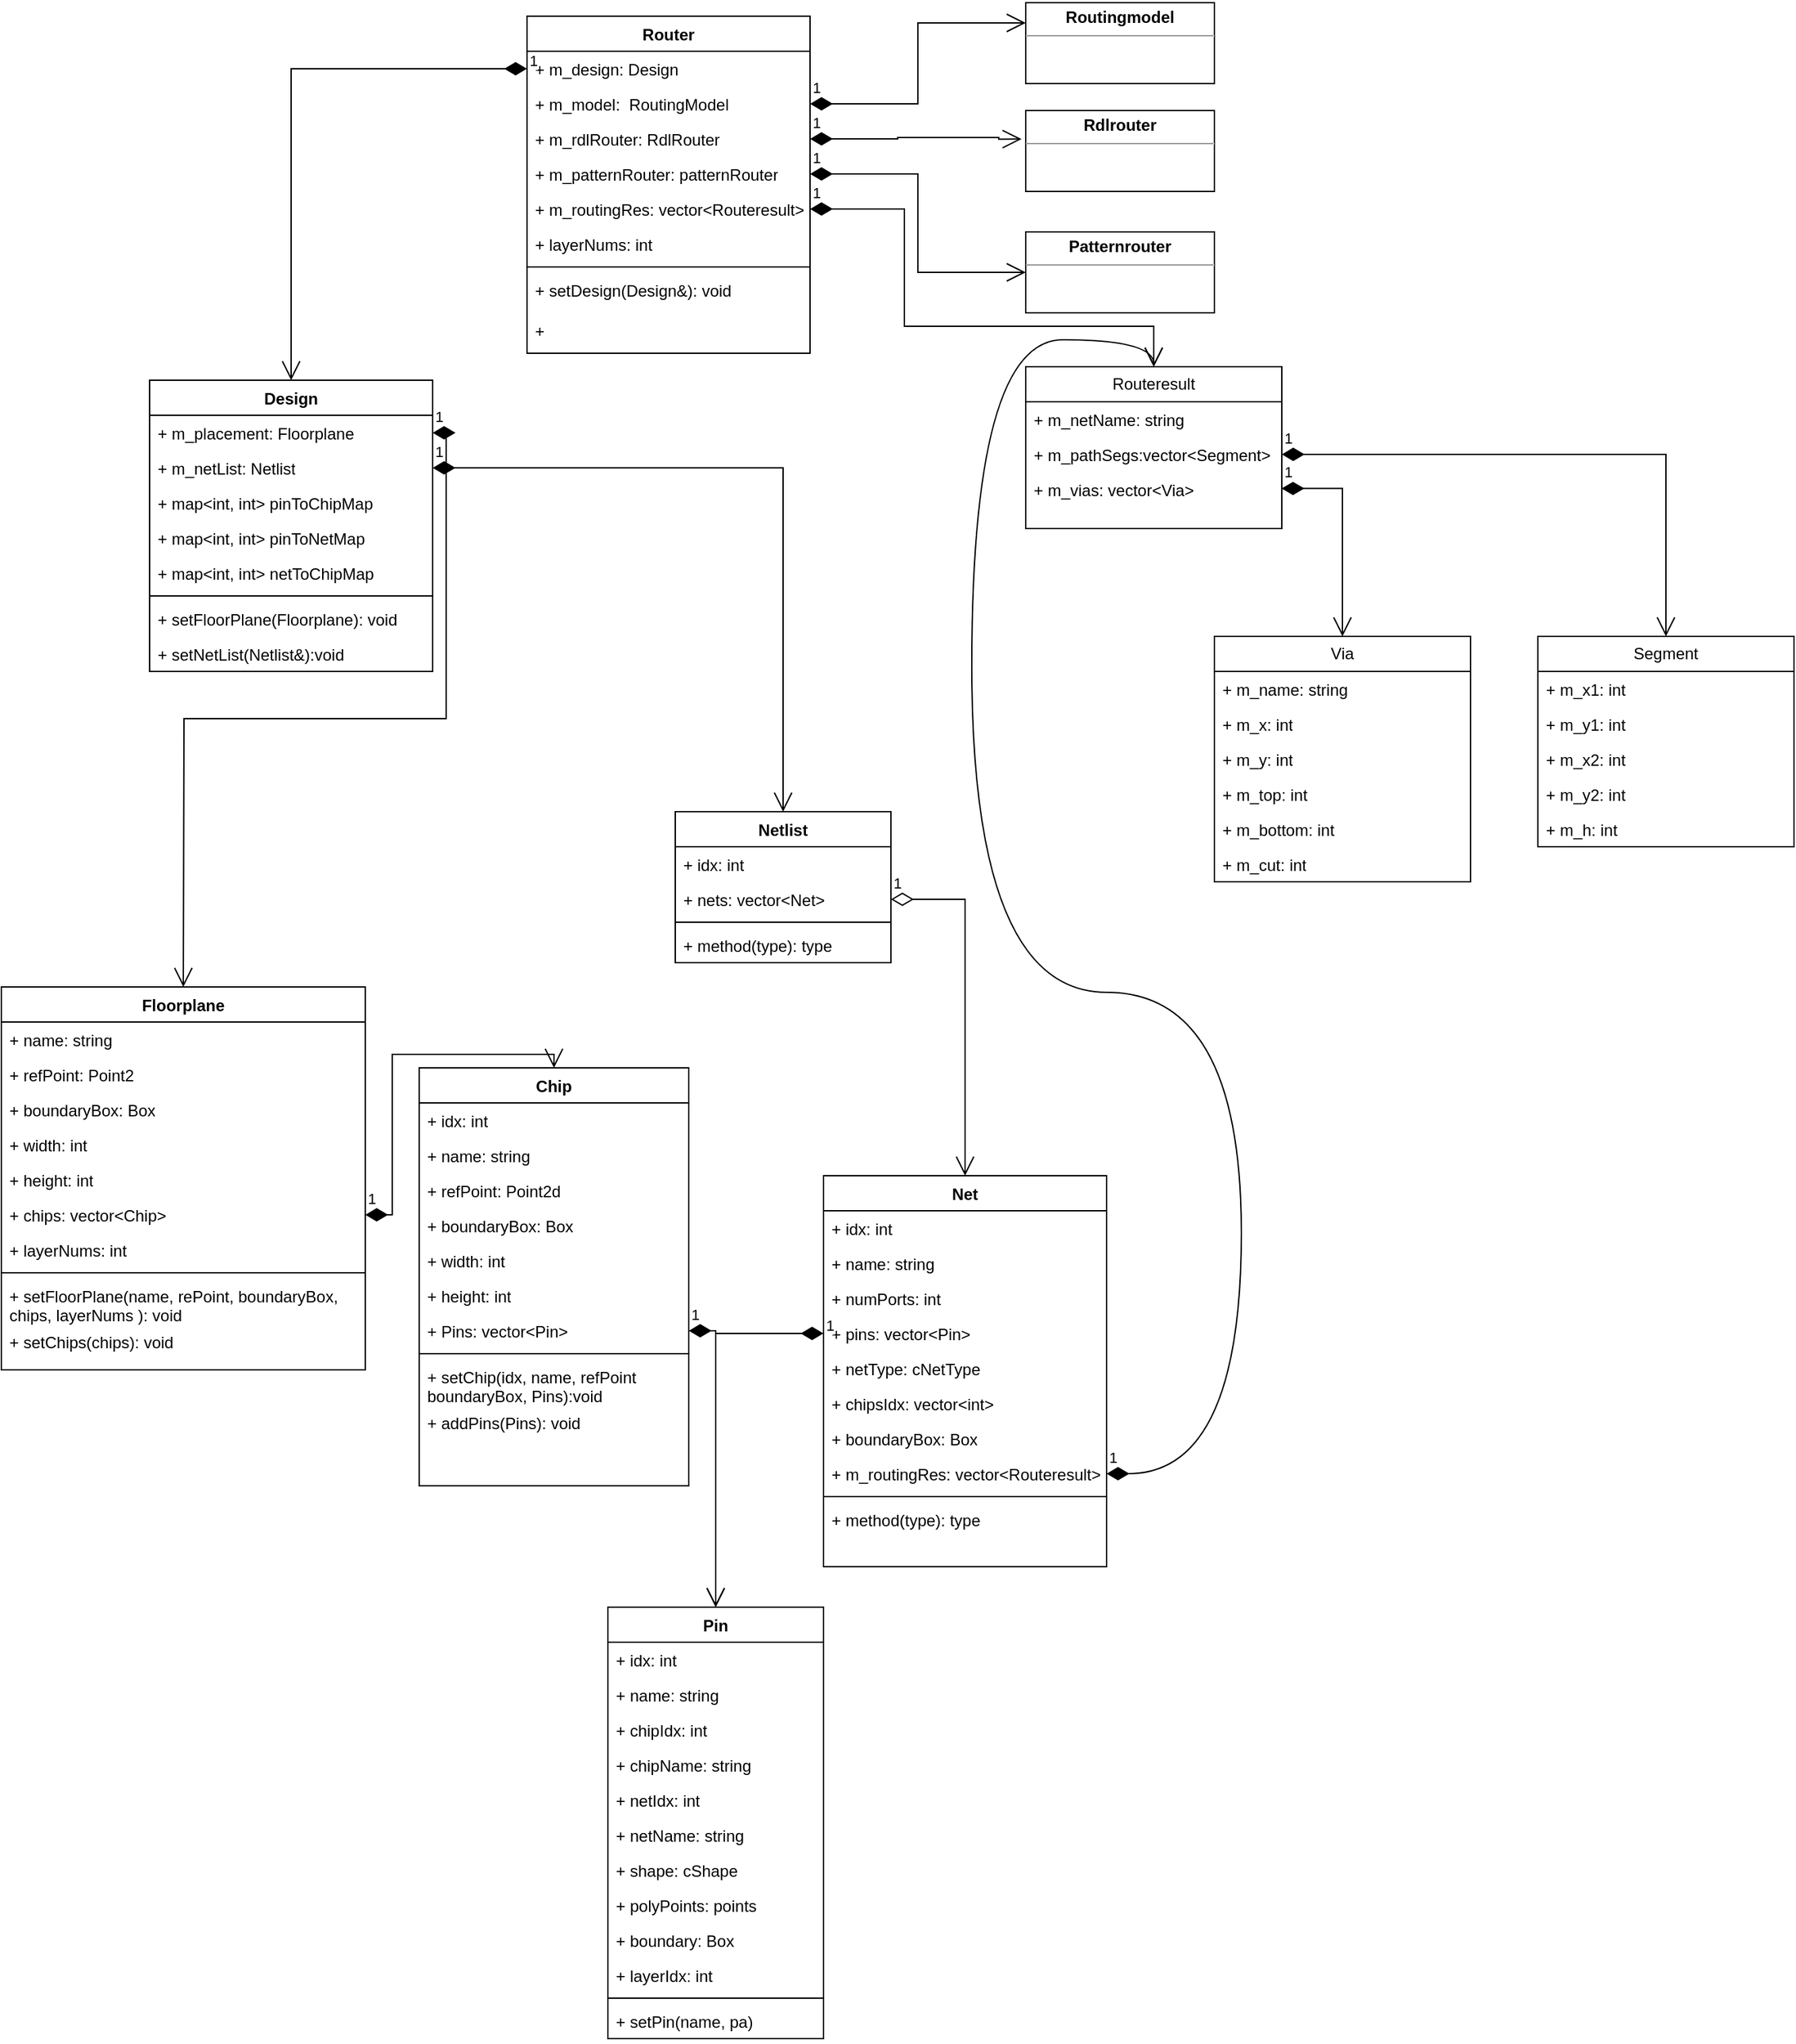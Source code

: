 <mxfile version="21.5.0" type="github">
  <diagram id="C5RBs43oDa-KdzZeNtuy" name="Page-1">
    <mxGraphModel dx="2777" dy="915" grid="1" gridSize="10" guides="1" tooltips="1" connect="1" arrows="1" fold="1" page="1" pageScale="1" pageWidth="2339" pageHeight="3300" background="#ffffff" math="0" shadow="0">
      <root>
        <mxCell id="WIyWlLk6GJQsqaUBKTNV-0" />
        <mxCell id="WIyWlLk6GJQsqaUBKTNV-1" parent="WIyWlLk6GJQsqaUBKTNV-0" />
        <mxCell id="w3o3qQ4vS6Sx3vVcuLPD-4" value="Floorplane" style="swimlane;fontStyle=1;align=center;verticalAlign=top;childLayout=stackLayout;horizontal=1;startSize=26;horizontalStack=0;resizeParent=1;resizeParentMax=0;resizeLast=0;collapsible=1;marginBottom=0;whiteSpace=wrap;html=1;" vertex="1" parent="WIyWlLk6GJQsqaUBKTNV-1">
          <mxGeometry x="160" y="750" width="270" height="284" as="geometry">
            <mxRectangle x="290" y="620" width="100" height="30" as="alternateBounds" />
          </mxGeometry>
        </mxCell>
        <mxCell id="w3o3qQ4vS6Sx3vVcuLPD-5" value="+ name: string" style="text;strokeColor=none;fillColor=none;align=left;verticalAlign=top;spacingLeft=4;spacingRight=4;overflow=hidden;rotatable=0;points=[[0,0.5],[1,0.5]];portConstraint=eastwest;whiteSpace=wrap;html=1;" vertex="1" parent="w3o3qQ4vS6Sx3vVcuLPD-4">
          <mxGeometry y="26" width="270" height="26" as="geometry" />
        </mxCell>
        <mxCell id="w3o3qQ4vS6Sx3vVcuLPD-9" value="+ refPoint: Point2" style="text;strokeColor=none;fillColor=none;align=left;verticalAlign=top;spacingLeft=4;spacingRight=4;overflow=hidden;rotatable=0;points=[[0,0.5],[1,0.5]];portConstraint=eastwest;whiteSpace=wrap;html=1;" vertex="1" parent="w3o3qQ4vS6Sx3vVcuLPD-4">
          <mxGeometry y="52" width="270" height="26" as="geometry" />
        </mxCell>
        <mxCell id="w3o3qQ4vS6Sx3vVcuLPD-10" value="+ boundaryBox: Box" style="text;strokeColor=none;fillColor=none;align=left;verticalAlign=top;spacingLeft=4;spacingRight=4;overflow=hidden;rotatable=0;points=[[0,0.5],[1,0.5]];portConstraint=eastwest;whiteSpace=wrap;html=1;" vertex="1" parent="w3o3qQ4vS6Sx3vVcuLPD-4">
          <mxGeometry y="78" width="270" height="26" as="geometry" />
        </mxCell>
        <mxCell id="w3o3qQ4vS6Sx3vVcuLPD-11" value="+ width: int" style="text;strokeColor=none;fillColor=none;align=left;verticalAlign=top;spacingLeft=4;spacingRight=4;overflow=hidden;rotatable=0;points=[[0,0.5],[1,0.5]];portConstraint=eastwest;whiteSpace=wrap;html=1;" vertex="1" parent="w3o3qQ4vS6Sx3vVcuLPD-4">
          <mxGeometry y="104" width="270" height="26" as="geometry" />
        </mxCell>
        <mxCell id="w3o3qQ4vS6Sx3vVcuLPD-8" value="+ height: int" style="text;strokeColor=none;fillColor=none;align=left;verticalAlign=top;spacingLeft=4;spacingRight=4;overflow=hidden;rotatable=0;points=[[0,0.5],[1,0.5]];portConstraint=eastwest;whiteSpace=wrap;html=1;" vertex="1" parent="w3o3qQ4vS6Sx3vVcuLPD-4">
          <mxGeometry y="130" width="270" height="26" as="geometry" />
        </mxCell>
        <mxCell id="w3o3qQ4vS6Sx3vVcuLPD-12" value="+ chips: vector&amp;lt;Chip&amp;gt;" style="text;strokeColor=none;fillColor=none;align=left;verticalAlign=top;spacingLeft=4;spacingRight=4;overflow=hidden;rotatable=0;points=[[0,0.5],[1,0.5]];portConstraint=eastwest;whiteSpace=wrap;html=1;" vertex="1" parent="w3o3qQ4vS6Sx3vVcuLPD-4">
          <mxGeometry y="156" width="270" height="26" as="geometry" />
        </mxCell>
        <mxCell id="w3o3qQ4vS6Sx3vVcuLPD-13" value="+ layerNums: int" style="text;strokeColor=none;fillColor=none;align=left;verticalAlign=top;spacingLeft=4;spacingRight=4;overflow=hidden;rotatable=0;points=[[0,0.5],[1,0.5]];portConstraint=eastwest;whiteSpace=wrap;html=1;" vertex="1" parent="w3o3qQ4vS6Sx3vVcuLPD-4">
          <mxGeometry y="182" width="270" height="26" as="geometry" />
        </mxCell>
        <mxCell id="w3o3qQ4vS6Sx3vVcuLPD-6" value="" style="line;strokeWidth=1;fillColor=none;align=left;verticalAlign=middle;spacingTop=-1;spacingLeft=3;spacingRight=3;rotatable=0;labelPosition=right;points=[];portConstraint=eastwest;strokeColor=inherit;" vertex="1" parent="w3o3qQ4vS6Sx3vVcuLPD-4">
          <mxGeometry y="208" width="270" height="8" as="geometry" />
        </mxCell>
        <mxCell id="w3o3qQ4vS6Sx3vVcuLPD-160" value="+ setFloorPlane(name, rePoint, boundaryBox, chips, layerNums ): void" style="text;strokeColor=none;fillColor=none;align=left;verticalAlign=top;spacingLeft=4;spacingRight=4;overflow=hidden;rotatable=0;points=[[0,0.5],[1,0.5]];portConstraint=eastwest;whiteSpace=wrap;html=1;" vertex="1" parent="w3o3qQ4vS6Sx3vVcuLPD-4">
          <mxGeometry y="216" width="270" height="34" as="geometry" />
        </mxCell>
        <mxCell id="w3o3qQ4vS6Sx3vVcuLPD-7" value="+ setChips(chips): void" style="text;strokeColor=none;fillColor=none;align=left;verticalAlign=top;spacingLeft=4;spacingRight=4;overflow=hidden;rotatable=0;points=[[0,0.5],[1,0.5]];portConstraint=eastwest;whiteSpace=wrap;html=1;" vertex="1" parent="w3o3qQ4vS6Sx3vVcuLPD-4">
          <mxGeometry y="250" width="270" height="34" as="geometry" />
        </mxCell>
        <mxCell id="w3o3qQ4vS6Sx3vVcuLPD-14" value="Chip" style="swimlane;fontStyle=1;align=center;verticalAlign=top;childLayout=stackLayout;horizontal=1;startSize=26;horizontalStack=0;resizeParent=1;resizeParentMax=0;resizeLast=0;collapsible=1;marginBottom=0;whiteSpace=wrap;html=1;" vertex="1" parent="WIyWlLk6GJQsqaUBKTNV-1">
          <mxGeometry x="470" y="810" width="200" height="310" as="geometry">
            <mxRectangle x="460" y="810" width="70" height="30" as="alternateBounds" />
          </mxGeometry>
        </mxCell>
        <mxCell id="w3o3qQ4vS6Sx3vVcuLPD-15" value="+ idx: int" style="text;strokeColor=none;fillColor=none;align=left;verticalAlign=top;spacingLeft=4;spacingRight=4;overflow=hidden;rotatable=0;points=[[0,0.5],[1,0.5]];portConstraint=eastwest;whiteSpace=wrap;html=1;" vertex="1" parent="w3o3qQ4vS6Sx3vVcuLPD-14">
          <mxGeometry y="26" width="200" height="26" as="geometry" />
        </mxCell>
        <mxCell id="w3o3qQ4vS6Sx3vVcuLPD-41" value="+ name: string" style="text;strokeColor=none;fillColor=none;align=left;verticalAlign=top;spacingLeft=4;spacingRight=4;overflow=hidden;rotatable=0;points=[[0,0.5],[1,0.5]];portConstraint=eastwest;whiteSpace=wrap;html=1;" vertex="1" parent="w3o3qQ4vS6Sx3vVcuLPD-14">
          <mxGeometry y="52" width="200" height="26" as="geometry" />
        </mxCell>
        <mxCell id="w3o3qQ4vS6Sx3vVcuLPD-43" value="+ refPoint: Point2d" style="text;strokeColor=none;fillColor=none;align=left;verticalAlign=top;spacingLeft=4;spacingRight=4;overflow=hidden;rotatable=0;points=[[0,0.5],[1,0.5]];portConstraint=eastwest;whiteSpace=wrap;html=1;" vertex="1" parent="w3o3qQ4vS6Sx3vVcuLPD-14">
          <mxGeometry y="78" width="200" height="26" as="geometry" />
        </mxCell>
        <mxCell id="w3o3qQ4vS6Sx3vVcuLPD-44" value="+ boundaryBox: Box" style="text;strokeColor=none;fillColor=none;align=left;verticalAlign=top;spacingLeft=4;spacingRight=4;overflow=hidden;rotatable=0;points=[[0,0.5],[1,0.5]];portConstraint=eastwest;whiteSpace=wrap;html=1;" vertex="1" parent="w3o3qQ4vS6Sx3vVcuLPD-14">
          <mxGeometry y="104" width="200" height="26" as="geometry" />
        </mxCell>
        <mxCell id="w3o3qQ4vS6Sx3vVcuLPD-45" value="+ width: int" style="text;strokeColor=none;fillColor=none;align=left;verticalAlign=top;spacingLeft=4;spacingRight=4;overflow=hidden;rotatable=0;points=[[0,0.5],[1,0.5]];portConstraint=eastwest;whiteSpace=wrap;html=1;" vertex="1" parent="w3o3qQ4vS6Sx3vVcuLPD-14">
          <mxGeometry y="130" width="200" height="26" as="geometry" />
        </mxCell>
        <mxCell id="w3o3qQ4vS6Sx3vVcuLPD-46" value="+ height: int" style="text;strokeColor=none;fillColor=none;align=left;verticalAlign=top;spacingLeft=4;spacingRight=4;overflow=hidden;rotatable=0;points=[[0,0.5],[1,0.5]];portConstraint=eastwest;whiteSpace=wrap;html=1;" vertex="1" parent="w3o3qQ4vS6Sx3vVcuLPD-14">
          <mxGeometry y="156" width="200" height="26" as="geometry" />
        </mxCell>
        <mxCell id="w3o3qQ4vS6Sx3vVcuLPD-42" value="+ Pins: vector&amp;lt;Pin&amp;gt;" style="text;strokeColor=none;fillColor=none;align=left;verticalAlign=top;spacingLeft=4;spacingRight=4;overflow=hidden;rotatable=0;points=[[0,0.5],[1,0.5]];portConstraint=eastwest;whiteSpace=wrap;html=1;" vertex="1" parent="w3o3qQ4vS6Sx3vVcuLPD-14">
          <mxGeometry y="182" width="200" height="26" as="geometry" />
        </mxCell>
        <mxCell id="w3o3qQ4vS6Sx3vVcuLPD-16" value="" style="line;strokeWidth=1;fillColor=none;align=left;verticalAlign=middle;spacingTop=-1;spacingLeft=3;spacingRight=3;rotatable=0;labelPosition=right;points=[];portConstraint=eastwest;strokeColor=inherit;" vertex="1" parent="w3o3qQ4vS6Sx3vVcuLPD-14">
          <mxGeometry y="208" width="200" height="8" as="geometry" />
        </mxCell>
        <mxCell id="w3o3qQ4vS6Sx3vVcuLPD-17" value="+ setChip(idx, name, refPoint boundaryBox, Pins):void" style="text;strokeColor=none;fillColor=none;align=left;verticalAlign=top;spacingLeft=4;spacingRight=4;overflow=hidden;rotatable=0;points=[[0,0.5],[1,0.5]];portConstraint=eastwest;whiteSpace=wrap;html=1;" vertex="1" parent="w3o3qQ4vS6Sx3vVcuLPD-14">
          <mxGeometry y="216" width="200" height="34" as="geometry" />
        </mxCell>
        <mxCell id="w3o3qQ4vS6Sx3vVcuLPD-163" value="+ addPins(Pins): void" style="text;strokeColor=none;fillColor=none;align=left;verticalAlign=top;spacingLeft=4;spacingRight=4;overflow=hidden;rotatable=0;points=[[0,0.5],[1,0.5]];portConstraint=eastwest;whiteSpace=wrap;html=1;" vertex="1" parent="w3o3qQ4vS6Sx3vVcuLPD-14">
          <mxGeometry y="250" width="200" height="30" as="geometry" />
        </mxCell>
        <mxCell id="w3o3qQ4vS6Sx3vVcuLPD-165" style="text;strokeColor=none;fillColor=none;align=left;verticalAlign=top;spacingLeft=4;spacingRight=4;overflow=hidden;rotatable=0;points=[[0,0.5],[1,0.5]];portConstraint=eastwest;whiteSpace=wrap;html=1;" vertex="1" parent="w3o3qQ4vS6Sx3vVcuLPD-14">
          <mxGeometry y="280" width="200" height="30" as="geometry" />
        </mxCell>
        <mxCell id="w3o3qQ4vS6Sx3vVcuLPD-18" value="Pin" style="swimlane;fontStyle=1;align=center;verticalAlign=top;childLayout=stackLayout;horizontal=1;startSize=26;horizontalStack=0;resizeParent=1;resizeParentMax=0;resizeLast=0;collapsible=1;marginBottom=0;whiteSpace=wrap;html=1;" vertex="1" parent="WIyWlLk6GJQsqaUBKTNV-1">
          <mxGeometry x="610" y="1210" width="160" height="320" as="geometry">
            <mxRectangle x="610" y="1210" width="60" height="30" as="alternateBounds" />
          </mxGeometry>
        </mxCell>
        <mxCell id="w3o3qQ4vS6Sx3vVcuLPD-19" value="+ idx: int" style="text;strokeColor=none;fillColor=none;align=left;verticalAlign=top;spacingLeft=4;spacingRight=4;overflow=hidden;rotatable=0;points=[[0,0.5],[1,0.5]];portConstraint=eastwest;whiteSpace=wrap;html=1;" vertex="1" parent="w3o3qQ4vS6Sx3vVcuLPD-18">
          <mxGeometry y="26" width="160" height="26" as="geometry" />
        </mxCell>
        <mxCell id="w3o3qQ4vS6Sx3vVcuLPD-32" value="+ name: string" style="text;strokeColor=none;fillColor=none;align=left;verticalAlign=top;spacingLeft=4;spacingRight=4;overflow=hidden;rotatable=0;points=[[0,0.5],[1,0.5]];portConstraint=eastwest;whiteSpace=wrap;html=1;" vertex="1" parent="w3o3qQ4vS6Sx3vVcuLPD-18">
          <mxGeometry y="52" width="160" height="26" as="geometry" />
        </mxCell>
        <mxCell id="w3o3qQ4vS6Sx3vVcuLPD-33" value="+ chipIdx: int" style="text;strokeColor=none;fillColor=none;align=left;verticalAlign=top;spacingLeft=4;spacingRight=4;overflow=hidden;rotatable=0;points=[[0,0.5],[1,0.5]];portConstraint=eastwest;whiteSpace=wrap;html=1;" vertex="1" parent="w3o3qQ4vS6Sx3vVcuLPD-18">
          <mxGeometry y="78" width="160" height="26" as="geometry" />
        </mxCell>
        <mxCell id="w3o3qQ4vS6Sx3vVcuLPD-34" value="+ chipName: string" style="text;strokeColor=none;fillColor=none;align=left;verticalAlign=top;spacingLeft=4;spacingRight=4;overflow=hidden;rotatable=0;points=[[0,0.5],[1,0.5]];portConstraint=eastwest;whiteSpace=wrap;html=1;" vertex="1" parent="w3o3qQ4vS6Sx3vVcuLPD-18">
          <mxGeometry y="104" width="160" height="26" as="geometry" />
        </mxCell>
        <mxCell id="w3o3qQ4vS6Sx3vVcuLPD-35" value="+ netIdx: int" style="text;strokeColor=none;fillColor=none;align=left;verticalAlign=top;spacingLeft=4;spacingRight=4;overflow=hidden;rotatable=0;points=[[0,0.5],[1,0.5]];portConstraint=eastwest;whiteSpace=wrap;html=1;" vertex="1" parent="w3o3qQ4vS6Sx3vVcuLPD-18">
          <mxGeometry y="130" width="160" height="26" as="geometry" />
        </mxCell>
        <mxCell id="w3o3qQ4vS6Sx3vVcuLPD-36" value="+ netName: string" style="text;strokeColor=none;fillColor=none;align=left;verticalAlign=top;spacingLeft=4;spacingRight=4;overflow=hidden;rotatable=0;points=[[0,0.5],[1,0.5]];portConstraint=eastwest;whiteSpace=wrap;html=1;" vertex="1" parent="w3o3qQ4vS6Sx3vVcuLPD-18">
          <mxGeometry y="156" width="160" height="26" as="geometry" />
        </mxCell>
        <mxCell id="w3o3qQ4vS6Sx3vVcuLPD-37" value="+ shape: cShape" style="text;strokeColor=none;fillColor=none;align=left;verticalAlign=top;spacingLeft=4;spacingRight=4;overflow=hidden;rotatable=0;points=[[0,0.5],[1,0.5]];portConstraint=eastwest;whiteSpace=wrap;html=1;" vertex="1" parent="w3o3qQ4vS6Sx3vVcuLPD-18">
          <mxGeometry y="182" width="160" height="26" as="geometry" />
        </mxCell>
        <mxCell id="w3o3qQ4vS6Sx3vVcuLPD-38" value="+ polyPoints: points" style="text;strokeColor=none;fillColor=none;align=left;verticalAlign=top;spacingLeft=4;spacingRight=4;overflow=hidden;rotatable=0;points=[[0,0.5],[1,0.5]];portConstraint=eastwest;whiteSpace=wrap;html=1;" vertex="1" parent="w3o3qQ4vS6Sx3vVcuLPD-18">
          <mxGeometry y="208" width="160" height="26" as="geometry" />
        </mxCell>
        <mxCell id="w3o3qQ4vS6Sx3vVcuLPD-39" value="+ boundary: Box" style="text;strokeColor=none;fillColor=none;align=left;verticalAlign=top;spacingLeft=4;spacingRight=4;overflow=hidden;rotatable=0;points=[[0,0.5],[1,0.5]];portConstraint=eastwest;whiteSpace=wrap;html=1;" vertex="1" parent="w3o3qQ4vS6Sx3vVcuLPD-18">
          <mxGeometry y="234" width="160" height="26" as="geometry" />
        </mxCell>
        <mxCell id="w3o3qQ4vS6Sx3vVcuLPD-40" value="+ layerIdx: int" style="text;strokeColor=none;fillColor=none;align=left;verticalAlign=top;spacingLeft=4;spacingRight=4;overflow=hidden;rotatable=0;points=[[0,0.5],[1,0.5]];portConstraint=eastwest;whiteSpace=wrap;html=1;" vertex="1" parent="w3o3qQ4vS6Sx3vVcuLPD-18">
          <mxGeometry y="260" width="160" height="26" as="geometry" />
        </mxCell>
        <mxCell id="w3o3qQ4vS6Sx3vVcuLPD-20" value="" style="line;strokeWidth=1;fillColor=none;align=left;verticalAlign=middle;spacingTop=-1;spacingLeft=3;spacingRight=3;rotatable=0;labelPosition=right;points=[];portConstraint=eastwest;strokeColor=inherit;" vertex="1" parent="w3o3qQ4vS6Sx3vVcuLPD-18">
          <mxGeometry y="286" width="160" height="8" as="geometry" />
        </mxCell>
        <mxCell id="w3o3qQ4vS6Sx3vVcuLPD-21" value="+ setPin(name, pa)" style="text;strokeColor=none;fillColor=none;align=left;verticalAlign=top;spacingLeft=4;spacingRight=4;overflow=hidden;rotatable=0;points=[[0,0.5],[1,0.5]];portConstraint=eastwest;whiteSpace=wrap;html=1;" vertex="1" parent="w3o3qQ4vS6Sx3vVcuLPD-18">
          <mxGeometry y="294" width="160" height="26" as="geometry" />
        </mxCell>
        <mxCell id="w3o3qQ4vS6Sx3vVcuLPD-22" value="Net" style="swimlane;fontStyle=1;align=center;verticalAlign=top;childLayout=stackLayout;horizontal=1;startSize=26;horizontalStack=0;resizeParent=1;resizeParentMax=0;resizeLast=0;collapsible=1;marginBottom=0;whiteSpace=wrap;html=1;" vertex="1" parent="WIyWlLk6GJQsqaUBKTNV-1">
          <mxGeometry x="770" y="890" width="210" height="290" as="geometry">
            <mxRectangle x="770" y="890" width="70" height="50" as="alternateBounds" />
          </mxGeometry>
        </mxCell>
        <mxCell id="w3o3qQ4vS6Sx3vVcuLPD-54" value="+ idx: int" style="text;strokeColor=none;fillColor=none;align=left;verticalAlign=top;spacingLeft=4;spacingRight=4;overflow=hidden;rotatable=0;points=[[0,0.5],[1,0.5]];portConstraint=eastwest;whiteSpace=wrap;html=1;" vertex="1" parent="w3o3qQ4vS6Sx3vVcuLPD-22">
          <mxGeometry y="26" width="210" height="26" as="geometry" />
        </mxCell>
        <mxCell id="w3o3qQ4vS6Sx3vVcuLPD-56" value="+ name: string" style="text;strokeColor=none;fillColor=none;align=left;verticalAlign=top;spacingLeft=4;spacingRight=4;overflow=hidden;rotatable=0;points=[[0,0.5],[1,0.5]];portConstraint=eastwest;whiteSpace=wrap;html=1;" vertex="1" parent="w3o3qQ4vS6Sx3vVcuLPD-22">
          <mxGeometry y="52" width="210" height="26" as="geometry" />
        </mxCell>
        <mxCell id="w3o3qQ4vS6Sx3vVcuLPD-57" value="+ numPorts: int" style="text;strokeColor=none;fillColor=none;align=left;verticalAlign=top;spacingLeft=4;spacingRight=4;overflow=hidden;rotatable=0;points=[[0,0.5],[1,0.5]];portConstraint=eastwest;whiteSpace=wrap;html=1;" vertex="1" parent="w3o3qQ4vS6Sx3vVcuLPD-22">
          <mxGeometry y="78" width="210" height="26" as="geometry" />
        </mxCell>
        <mxCell id="w3o3qQ4vS6Sx3vVcuLPD-23" value="+ pins: vector&amp;lt;Pin&amp;gt;" style="text;strokeColor=none;fillColor=none;align=left;verticalAlign=top;spacingLeft=4;spacingRight=4;overflow=hidden;rotatable=0;points=[[0,0.5],[1,0.5]];portConstraint=eastwest;whiteSpace=wrap;html=1;" vertex="1" parent="w3o3qQ4vS6Sx3vVcuLPD-22">
          <mxGeometry y="104" width="210" height="26" as="geometry" />
        </mxCell>
        <mxCell id="w3o3qQ4vS6Sx3vVcuLPD-58" value="+ netType: cNetType" style="text;strokeColor=none;fillColor=none;align=left;verticalAlign=top;spacingLeft=4;spacingRight=4;overflow=hidden;rotatable=0;points=[[0,0.5],[1,0.5]];portConstraint=eastwest;whiteSpace=wrap;html=1;" vertex="1" parent="w3o3qQ4vS6Sx3vVcuLPD-22">
          <mxGeometry y="130" width="210" height="26" as="geometry" />
        </mxCell>
        <mxCell id="w3o3qQ4vS6Sx3vVcuLPD-62" value="+ chipsIdx: vector&amp;lt;int&amp;gt;" style="text;strokeColor=none;fillColor=none;align=left;verticalAlign=top;spacingLeft=4;spacingRight=4;overflow=hidden;rotatable=0;points=[[0,0.5],[1,0.5]];portConstraint=eastwest;whiteSpace=wrap;html=1;" vertex="1" parent="w3o3qQ4vS6Sx3vVcuLPD-22">
          <mxGeometry y="156" width="210" height="26" as="geometry" />
        </mxCell>
        <mxCell id="w3o3qQ4vS6Sx3vVcuLPD-63" value="+ boundaryBox: Box" style="text;strokeColor=none;fillColor=none;align=left;verticalAlign=top;spacingLeft=4;spacingRight=4;overflow=hidden;rotatable=0;points=[[0,0.5],[1,0.5]];portConstraint=eastwest;whiteSpace=wrap;html=1;" vertex="1" parent="w3o3qQ4vS6Sx3vVcuLPD-22">
          <mxGeometry y="182" width="210" height="26" as="geometry" />
        </mxCell>
        <mxCell id="w3o3qQ4vS6Sx3vVcuLPD-121" value="+ m_routingRes: vector&amp;lt;Routeresult&amp;gt;" style="text;strokeColor=none;fillColor=none;align=left;verticalAlign=top;spacingLeft=4;spacingRight=4;overflow=hidden;rotatable=0;points=[[0,0.5],[1,0.5]];portConstraint=eastwest;whiteSpace=wrap;html=1;" vertex="1" parent="w3o3qQ4vS6Sx3vVcuLPD-22">
          <mxGeometry y="208" width="210" height="26" as="geometry" />
        </mxCell>
        <mxCell id="w3o3qQ4vS6Sx3vVcuLPD-24" value="" style="line;strokeWidth=1;fillColor=none;align=left;verticalAlign=middle;spacingTop=-1;spacingLeft=3;spacingRight=3;rotatable=0;labelPosition=right;points=[];portConstraint=eastwest;strokeColor=inherit;" vertex="1" parent="w3o3qQ4vS6Sx3vVcuLPD-22">
          <mxGeometry y="234" width="210" height="8" as="geometry" />
        </mxCell>
        <mxCell id="w3o3qQ4vS6Sx3vVcuLPD-25" value="+ method(type): type" style="text;strokeColor=none;fillColor=none;align=left;verticalAlign=top;spacingLeft=4;spacingRight=4;overflow=hidden;rotatable=0;points=[[0,0.5],[1,0.5]];portConstraint=eastwest;whiteSpace=wrap;html=1;" vertex="1" parent="w3o3qQ4vS6Sx3vVcuLPD-22">
          <mxGeometry y="242" width="210" height="48" as="geometry" />
        </mxCell>
        <mxCell id="w3o3qQ4vS6Sx3vVcuLPD-26" value="Netlist" style="swimlane;fontStyle=1;align=center;verticalAlign=top;childLayout=stackLayout;horizontal=1;startSize=26;horizontalStack=0;resizeParent=1;resizeParentMax=0;resizeLast=0;collapsible=1;marginBottom=0;whiteSpace=wrap;html=1;" vertex="1" parent="WIyWlLk6GJQsqaUBKTNV-1">
          <mxGeometry x="660" y="620" width="160" height="112" as="geometry">
            <mxRectangle x="660" y="620" width="80" height="30" as="alternateBounds" />
          </mxGeometry>
        </mxCell>
        <mxCell id="w3o3qQ4vS6Sx3vVcuLPD-27" value="+ idx: int" style="text;strokeColor=none;fillColor=none;align=left;verticalAlign=top;spacingLeft=4;spacingRight=4;overflow=hidden;rotatable=0;points=[[0,0.5],[1,0.5]];portConstraint=eastwest;whiteSpace=wrap;html=1;" vertex="1" parent="w3o3qQ4vS6Sx3vVcuLPD-26">
          <mxGeometry y="26" width="160" height="26" as="geometry" />
        </mxCell>
        <mxCell id="w3o3qQ4vS6Sx3vVcuLPD-31" value="+ nets: vector&amp;lt;Net&amp;gt;" style="text;strokeColor=none;fillColor=none;align=left;verticalAlign=top;spacingLeft=4;spacingRight=4;overflow=hidden;rotatable=0;points=[[0,0.5],[1,0.5]];portConstraint=eastwest;whiteSpace=wrap;html=1;" vertex="1" parent="w3o3qQ4vS6Sx3vVcuLPD-26">
          <mxGeometry y="52" width="160" height="26" as="geometry" />
        </mxCell>
        <mxCell id="w3o3qQ4vS6Sx3vVcuLPD-28" value="" style="line;strokeWidth=1;fillColor=none;align=left;verticalAlign=middle;spacingTop=-1;spacingLeft=3;spacingRight=3;rotatable=0;labelPosition=right;points=[];portConstraint=eastwest;strokeColor=inherit;" vertex="1" parent="w3o3qQ4vS6Sx3vVcuLPD-26">
          <mxGeometry y="78" width="160" height="8" as="geometry" />
        </mxCell>
        <mxCell id="w3o3qQ4vS6Sx3vVcuLPD-29" value="+ method(type): type" style="text;strokeColor=none;fillColor=none;align=left;verticalAlign=top;spacingLeft=4;spacingRight=4;overflow=hidden;rotatable=0;points=[[0,0.5],[1,0.5]];portConstraint=eastwest;whiteSpace=wrap;html=1;" vertex="1" parent="w3o3qQ4vS6Sx3vVcuLPD-26">
          <mxGeometry y="86" width="160" height="26" as="geometry" />
        </mxCell>
        <mxCell id="w3o3qQ4vS6Sx3vVcuLPD-48" value="1" style="endArrow=open;html=1;endSize=12;startArrow=diamondThin;startSize=14;startFill=1;edgeStyle=orthogonalEdgeStyle;align=left;verticalAlign=bottom;rounded=0;exitX=1;exitY=0.5;exitDx=0;exitDy=0;entryX=0.5;entryY=0;entryDx=0;entryDy=0;" edge="1" parent="WIyWlLk6GJQsqaUBKTNV-1" source="w3o3qQ4vS6Sx3vVcuLPD-12" target="w3o3qQ4vS6Sx3vVcuLPD-14">
          <mxGeometry x="-1" y="3" relative="1" as="geometry">
            <mxPoint x="484" y="710" as="sourcePoint" />
            <mxPoint x="644" y="710" as="targetPoint" />
          </mxGeometry>
        </mxCell>
        <mxCell id="w3o3qQ4vS6Sx3vVcuLPD-52" value="1" style="endArrow=open;html=1;endSize=12;startArrow=diamondThin;startSize=14;startFill=1;edgeStyle=orthogonalEdgeStyle;align=left;verticalAlign=bottom;rounded=0;exitX=1;exitY=0.5;exitDx=0;exitDy=0;entryX=0.5;entryY=0;entryDx=0;entryDy=0;" edge="1" parent="WIyWlLk6GJQsqaUBKTNV-1" source="w3o3qQ4vS6Sx3vVcuLPD-42" target="w3o3qQ4vS6Sx3vVcuLPD-18">
          <mxGeometry x="-1" y="3" relative="1" as="geometry">
            <mxPoint x="460" y="1070" as="sourcePoint" />
            <mxPoint x="620" y="1070" as="targetPoint" />
            <Array as="points">
              <mxPoint x="690" y="1005" />
            </Array>
          </mxGeometry>
        </mxCell>
        <mxCell id="w3o3qQ4vS6Sx3vVcuLPD-53" value="1" style="endArrow=open;html=1;endSize=12;startArrow=diamondThin;startSize=14;startFill=1;align=left;verticalAlign=bottom;rounded=0;exitX=0;exitY=0.5;exitDx=0;exitDy=0;entryX=0.5;entryY=0;entryDx=0;entryDy=0;edgeStyle=orthogonalEdgeStyle;" edge="1" parent="WIyWlLk6GJQsqaUBKTNV-1" source="w3o3qQ4vS6Sx3vVcuLPD-23" target="w3o3qQ4vS6Sx3vVcuLPD-18">
          <mxGeometry x="-1" y="3" relative="1" as="geometry">
            <mxPoint x="630" y="1015" as="sourcePoint" />
            <mxPoint x="650" y="1190" as="targetPoint" />
          </mxGeometry>
        </mxCell>
        <mxCell id="w3o3qQ4vS6Sx3vVcuLPD-61" value="1" style="endArrow=open;html=1;endSize=12;startArrow=diamondThin;startSize=14;startFill=0;edgeStyle=orthogonalEdgeStyle;align=left;verticalAlign=bottom;rounded=0;entryX=0.5;entryY=0;entryDx=0;entryDy=0;" edge="1" parent="WIyWlLk6GJQsqaUBKTNV-1" source="w3o3qQ4vS6Sx3vVcuLPD-31" target="w3o3qQ4vS6Sx3vVcuLPD-22">
          <mxGeometry x="-1" y="3" relative="1" as="geometry">
            <mxPoint x="817" y="840" as="sourcePoint" />
            <mxPoint x="977" y="840" as="targetPoint" />
          </mxGeometry>
        </mxCell>
        <mxCell id="w3o3qQ4vS6Sx3vVcuLPD-64" value="Design" style="swimlane;fontStyle=1;align=center;verticalAlign=top;childLayout=stackLayout;horizontal=1;startSize=26;horizontalStack=0;resizeParent=1;resizeParentMax=0;resizeLast=0;collapsible=1;marginBottom=0;whiteSpace=wrap;html=1;" vertex="1" parent="WIyWlLk6GJQsqaUBKTNV-1">
          <mxGeometry x="270" y="300" width="210" height="216" as="geometry" />
        </mxCell>
        <mxCell id="w3o3qQ4vS6Sx3vVcuLPD-65" value="+ m_placement: Floorplane" style="text;strokeColor=none;fillColor=none;align=left;verticalAlign=top;spacingLeft=4;spacingRight=4;overflow=hidden;rotatable=0;points=[[0,0.5],[1,0.5]];portConstraint=eastwest;whiteSpace=wrap;html=1;" vertex="1" parent="w3o3qQ4vS6Sx3vVcuLPD-64">
          <mxGeometry y="26" width="210" height="26" as="geometry" />
        </mxCell>
        <mxCell id="w3o3qQ4vS6Sx3vVcuLPD-68" value="+ m_netList: Netlist" style="text;strokeColor=none;fillColor=none;align=left;verticalAlign=top;spacingLeft=4;spacingRight=4;overflow=hidden;rotatable=0;points=[[0,0.5],[1,0.5]];portConstraint=eastwest;whiteSpace=wrap;html=1;" vertex="1" parent="w3o3qQ4vS6Sx3vVcuLPD-64">
          <mxGeometry y="52" width="210" height="26" as="geometry" />
        </mxCell>
        <mxCell id="w3o3qQ4vS6Sx3vVcuLPD-69" value="+ map&amp;lt;int, int&amp;gt; pinToChipMap" style="text;strokeColor=none;fillColor=none;align=left;verticalAlign=top;spacingLeft=4;spacingRight=4;overflow=hidden;rotatable=0;points=[[0,0.5],[1,0.5]];portConstraint=eastwest;whiteSpace=wrap;html=1;" vertex="1" parent="w3o3qQ4vS6Sx3vVcuLPD-64">
          <mxGeometry y="78" width="210" height="26" as="geometry" />
        </mxCell>
        <mxCell id="w3o3qQ4vS6Sx3vVcuLPD-70" value="+ map&amp;lt;int, int&amp;gt; pinToNetMap" style="text;strokeColor=none;fillColor=none;align=left;verticalAlign=top;spacingLeft=4;spacingRight=4;overflow=hidden;rotatable=0;points=[[0,0.5],[1,0.5]];portConstraint=eastwest;whiteSpace=wrap;html=1;" vertex="1" parent="w3o3qQ4vS6Sx3vVcuLPD-64">
          <mxGeometry y="104" width="210" height="26" as="geometry" />
        </mxCell>
        <mxCell id="w3o3qQ4vS6Sx3vVcuLPD-71" value="+ map&amp;lt;int, int&amp;gt; netToChipMap" style="text;strokeColor=none;fillColor=none;align=left;verticalAlign=top;spacingLeft=4;spacingRight=4;overflow=hidden;rotatable=0;points=[[0,0.5],[1,0.5]];portConstraint=eastwest;whiteSpace=wrap;html=1;" vertex="1" parent="w3o3qQ4vS6Sx3vVcuLPD-64">
          <mxGeometry y="130" width="210" height="26" as="geometry" />
        </mxCell>
        <mxCell id="w3o3qQ4vS6Sx3vVcuLPD-66" value="" style="line;strokeWidth=1;fillColor=none;align=left;verticalAlign=middle;spacingTop=-1;spacingLeft=3;spacingRight=3;rotatable=0;labelPosition=right;points=[];portConstraint=eastwest;strokeColor=inherit;" vertex="1" parent="w3o3qQ4vS6Sx3vVcuLPD-64">
          <mxGeometry y="156" width="210" height="8" as="geometry" />
        </mxCell>
        <mxCell id="w3o3qQ4vS6Sx3vVcuLPD-67" value="+ setFloorPlane(Floorplane): void" style="text;strokeColor=none;fillColor=none;align=left;verticalAlign=top;spacingLeft=4;spacingRight=4;overflow=hidden;rotatable=0;points=[[0,0.5],[1,0.5]];portConstraint=eastwest;whiteSpace=wrap;html=1;" vertex="1" parent="w3o3qQ4vS6Sx3vVcuLPD-64">
          <mxGeometry y="164" width="210" height="26" as="geometry" />
        </mxCell>
        <mxCell id="w3o3qQ4vS6Sx3vVcuLPD-147" value="+ setNetList(Netlist&amp;amp;):void" style="text;strokeColor=none;fillColor=none;align=left;verticalAlign=top;spacingLeft=4;spacingRight=4;overflow=hidden;rotatable=0;points=[[0,0.5],[1,0.5]];portConstraint=eastwest;whiteSpace=wrap;html=1;" vertex="1" parent="w3o3qQ4vS6Sx3vVcuLPD-64">
          <mxGeometry y="190" width="210" height="26" as="geometry" />
        </mxCell>
        <mxCell id="w3o3qQ4vS6Sx3vVcuLPD-81" value="Router&lt;br&gt;" style="swimlane;fontStyle=1;align=center;verticalAlign=top;childLayout=stackLayout;horizontal=1;startSize=26;horizontalStack=0;resizeParent=1;resizeParentMax=0;resizeLast=0;collapsible=1;marginBottom=0;whiteSpace=wrap;html=1;" vertex="1" parent="WIyWlLk6GJQsqaUBKTNV-1">
          <mxGeometry x="550" y="30" width="210" height="250" as="geometry" />
        </mxCell>
        <mxCell id="w3o3qQ4vS6Sx3vVcuLPD-82" value="+ m_design: Design" style="text;strokeColor=none;fillColor=none;align=left;verticalAlign=top;spacingLeft=4;spacingRight=4;overflow=hidden;rotatable=0;points=[[0,0.5],[1,0.5]];portConstraint=eastwest;whiteSpace=wrap;html=1;" vertex="1" parent="w3o3qQ4vS6Sx3vVcuLPD-81">
          <mxGeometry y="26" width="210" height="26" as="geometry" />
        </mxCell>
        <mxCell id="w3o3qQ4vS6Sx3vVcuLPD-94" value="&lt;div style=&quot;text-align: center;&quot;&gt;&lt;span style=&quot;background-color: initial;&quot;&gt;+ m_model:&amp;nbsp; RoutingModel&lt;/span&gt;&lt;/div&gt;" style="text;strokeColor=none;fillColor=none;align=left;verticalAlign=top;spacingLeft=4;spacingRight=4;overflow=hidden;rotatable=0;points=[[0,0.5],[1,0.5]];portConstraint=eastwest;whiteSpace=wrap;html=1;" vertex="1" parent="w3o3qQ4vS6Sx3vVcuLPD-81">
          <mxGeometry y="52" width="210" height="26" as="geometry" />
        </mxCell>
        <mxCell id="w3o3qQ4vS6Sx3vVcuLPD-93" value="+ m_rdlRouter: RdlRouter" style="text;strokeColor=none;fillColor=none;align=left;verticalAlign=top;spacingLeft=4;spacingRight=4;overflow=hidden;rotatable=0;points=[[0,0.5],[1,0.5]];portConstraint=eastwest;whiteSpace=wrap;html=1;" vertex="1" parent="w3o3qQ4vS6Sx3vVcuLPD-81">
          <mxGeometry y="78" width="210" height="26" as="geometry" />
        </mxCell>
        <mxCell id="w3o3qQ4vS6Sx3vVcuLPD-85" value="+ m_patternRouter: patternRouter" style="text;strokeColor=none;fillColor=none;align=left;verticalAlign=top;spacingLeft=4;spacingRight=4;overflow=hidden;rotatable=0;points=[[0,0.5],[1,0.5]];portConstraint=eastwest;whiteSpace=wrap;html=1;" vertex="1" parent="w3o3qQ4vS6Sx3vVcuLPD-81">
          <mxGeometry y="104" width="210" height="26" as="geometry" />
        </mxCell>
        <mxCell id="w3o3qQ4vS6Sx3vVcuLPD-118" value="+ m_routingRes: vector&amp;lt;Routeresult&amp;gt;" style="text;strokeColor=none;fillColor=none;align=left;verticalAlign=top;spacingLeft=4;spacingRight=4;overflow=hidden;rotatable=0;points=[[0,0.5],[1,0.5]];portConstraint=eastwest;whiteSpace=wrap;html=1;" vertex="1" parent="w3o3qQ4vS6Sx3vVcuLPD-81">
          <mxGeometry y="130" width="210" height="26" as="geometry" />
        </mxCell>
        <mxCell id="w3o3qQ4vS6Sx3vVcuLPD-92" value="+ layerNums: int" style="text;strokeColor=none;fillColor=none;align=left;verticalAlign=top;spacingLeft=4;spacingRight=4;overflow=hidden;rotatable=0;points=[[0,0.5],[1,0.5]];portConstraint=eastwest;whiteSpace=wrap;html=1;" vertex="1" parent="w3o3qQ4vS6Sx3vVcuLPD-81">
          <mxGeometry y="156" width="210" height="26" as="geometry" />
        </mxCell>
        <mxCell id="w3o3qQ4vS6Sx3vVcuLPD-83" value="" style="line;strokeWidth=1;fillColor=none;align=left;verticalAlign=middle;spacingTop=-1;spacingLeft=3;spacingRight=3;rotatable=0;labelPosition=right;points=[];portConstraint=eastwest;strokeColor=inherit;" vertex="1" parent="w3o3qQ4vS6Sx3vVcuLPD-81">
          <mxGeometry y="182" width="210" height="8" as="geometry" />
        </mxCell>
        <mxCell id="w3o3qQ4vS6Sx3vVcuLPD-84" value="+ setDesign(Design&amp;amp;): void" style="text;strokeColor=none;fillColor=none;align=left;verticalAlign=top;spacingLeft=4;spacingRight=4;overflow=hidden;rotatable=0;points=[[0,0.5],[1,0.5]];portConstraint=eastwest;whiteSpace=wrap;html=1;" vertex="1" parent="w3o3qQ4vS6Sx3vVcuLPD-81">
          <mxGeometry y="190" width="210" height="30" as="geometry" />
        </mxCell>
        <mxCell id="w3o3qQ4vS6Sx3vVcuLPD-146" value="+&amp;nbsp;" style="text;strokeColor=none;fillColor=none;align=left;verticalAlign=top;spacingLeft=4;spacingRight=4;overflow=hidden;rotatable=0;points=[[0,0.5],[1,0.5]];portConstraint=eastwest;whiteSpace=wrap;html=1;" vertex="1" parent="w3o3qQ4vS6Sx3vVcuLPD-81">
          <mxGeometry y="220" width="210" height="30" as="geometry" />
        </mxCell>
        <mxCell id="w3o3qQ4vS6Sx3vVcuLPD-90" value="&lt;p style=&quot;margin:0px;margin-top:4px;text-align:center;&quot;&gt;&lt;b&gt;Patternrouter&lt;/b&gt;&lt;/p&gt;&lt;hr size=&quot;1&quot;&gt;&lt;div style=&quot;height:2px;&quot;&gt;&lt;/div&gt;" style="verticalAlign=top;align=left;overflow=fill;fontSize=12;fontFamily=Helvetica;html=1;whiteSpace=wrap;" vertex="1" parent="WIyWlLk6GJQsqaUBKTNV-1">
          <mxGeometry x="920" y="190" width="140" height="60" as="geometry" />
        </mxCell>
        <mxCell id="w3o3qQ4vS6Sx3vVcuLPD-91" value="&lt;p style=&quot;margin:0px;margin-top:4px;text-align:center;&quot;&gt;&lt;b&gt;Rdlrouter&lt;/b&gt;&lt;/p&gt;&lt;hr size=&quot;1&quot;&gt;&lt;div style=&quot;height:2px;&quot;&gt;&lt;/div&gt;" style="verticalAlign=top;align=left;overflow=fill;fontSize=12;fontFamily=Helvetica;html=1;whiteSpace=wrap;" vertex="1" parent="WIyWlLk6GJQsqaUBKTNV-1">
          <mxGeometry x="920" y="100" width="140" height="60" as="geometry" />
        </mxCell>
        <mxCell id="w3o3qQ4vS6Sx3vVcuLPD-97" value="1" style="endArrow=open;html=1;endSize=12;startArrow=diamondThin;startSize=14;startFill=1;edgeStyle=orthogonalEdgeStyle;align=left;verticalAlign=bottom;rounded=0;exitX=1;exitY=0.5;exitDx=0;exitDy=0;entryX=0.5;entryY=0;entryDx=0;entryDy=0;" edge="1" parent="WIyWlLk6GJQsqaUBKTNV-1" source="w3o3qQ4vS6Sx3vVcuLPD-68" target="w3o3qQ4vS6Sx3vVcuLPD-26">
          <mxGeometry x="-1" y="3" relative="1" as="geometry">
            <mxPoint x="540" y="470" as="sourcePoint" />
            <mxPoint x="700" y="470" as="targetPoint" />
          </mxGeometry>
        </mxCell>
        <mxCell id="w3o3qQ4vS6Sx3vVcuLPD-98" value="1" style="endArrow=open;html=1;endSize=12;startArrow=diamondThin;startSize=14;startFill=1;edgeStyle=orthogonalEdgeStyle;align=left;verticalAlign=bottom;rounded=0;exitX=1;exitY=0.5;exitDx=0;exitDy=0;" edge="1" parent="WIyWlLk6GJQsqaUBKTNV-1" source="w3o3qQ4vS6Sx3vVcuLPD-65">
          <mxGeometry x="-1" y="3" relative="1" as="geometry">
            <mxPoint x="540" y="470" as="sourcePoint" />
            <mxPoint x="295" y="750" as="targetPoint" />
          </mxGeometry>
        </mxCell>
        <mxCell id="w3o3qQ4vS6Sx3vVcuLPD-100" value="1" style="endArrow=open;html=1;endSize=12;startArrow=diamondThin;startSize=14;startFill=1;edgeStyle=orthogonalEdgeStyle;align=left;verticalAlign=bottom;rounded=0;entryX=0.5;entryY=0;entryDx=0;entryDy=0;" edge="1" parent="WIyWlLk6GJQsqaUBKTNV-1" source="w3o3qQ4vS6Sx3vVcuLPD-82" target="w3o3qQ4vS6Sx3vVcuLPD-64">
          <mxGeometry x="-1" y="3" relative="1" as="geometry">
            <mxPoint x="540" y="290" as="sourcePoint" />
            <mxPoint x="400" y="160" as="targetPoint" />
          </mxGeometry>
        </mxCell>
        <mxCell id="w3o3qQ4vS6Sx3vVcuLPD-101" value="&lt;p style=&quot;margin:0px;margin-top:4px;text-align:center;&quot;&gt;&lt;b&gt;Routingmodel&lt;/b&gt;&lt;/p&gt;&lt;hr size=&quot;1&quot;&gt;&lt;div style=&quot;height:2px;&quot;&gt;&lt;/div&gt;" style="verticalAlign=top;align=left;overflow=fill;fontSize=12;fontFamily=Helvetica;html=1;whiteSpace=wrap;" vertex="1" parent="WIyWlLk6GJQsqaUBKTNV-1">
          <mxGeometry x="920" y="20" width="140" height="60" as="geometry" />
        </mxCell>
        <mxCell id="w3o3qQ4vS6Sx3vVcuLPD-102" value="1" style="endArrow=open;html=1;endSize=12;startArrow=diamondThin;startSize=14;startFill=1;edgeStyle=orthogonalEdgeStyle;align=left;verticalAlign=bottom;rounded=0;entryX=0;entryY=0.25;entryDx=0;entryDy=0;exitX=1;exitY=0.5;exitDx=0;exitDy=0;" edge="1" parent="WIyWlLk6GJQsqaUBKTNV-1" source="w3o3qQ4vS6Sx3vVcuLPD-94" target="w3o3qQ4vS6Sx3vVcuLPD-101">
          <mxGeometry x="-1" y="3" relative="1" as="geometry">
            <mxPoint x="540" y="210" as="sourcePoint" />
            <mxPoint x="700" y="210" as="targetPoint" />
          </mxGeometry>
        </mxCell>
        <mxCell id="w3o3qQ4vS6Sx3vVcuLPD-105" value="1" style="endArrow=open;html=1;endSize=12;startArrow=diamondThin;startSize=14;startFill=1;edgeStyle=orthogonalEdgeStyle;align=left;verticalAlign=bottom;rounded=0;entryX=-0.022;entryY=0.353;entryDx=0;entryDy=0;entryPerimeter=0;" edge="1" parent="WIyWlLk6GJQsqaUBKTNV-1" source="w3o3qQ4vS6Sx3vVcuLPD-93" target="w3o3qQ4vS6Sx3vVcuLPD-91">
          <mxGeometry x="-1" y="3" relative="1" as="geometry">
            <mxPoint x="760" y="120" as="sourcePoint" />
            <mxPoint x="900" y="110" as="targetPoint" />
            <Array as="points">
              <mxPoint x="825" y="121" />
              <mxPoint x="825" y="120" />
              <mxPoint x="900" y="120" />
              <mxPoint x="900" y="121" />
            </Array>
          </mxGeometry>
        </mxCell>
        <mxCell id="w3o3qQ4vS6Sx3vVcuLPD-106" value="1" style="endArrow=open;html=1;endSize=12;startArrow=diamondThin;startSize=14;startFill=1;edgeStyle=orthogonalEdgeStyle;align=left;verticalAlign=bottom;rounded=0;exitX=1;exitY=0.5;exitDx=0;exitDy=0;entryX=0;entryY=0.5;entryDx=0;entryDy=0;" edge="1" parent="WIyWlLk6GJQsqaUBKTNV-1" source="w3o3qQ4vS6Sx3vVcuLPD-85" target="w3o3qQ4vS6Sx3vVcuLPD-90">
          <mxGeometry x="-1" y="3" relative="1" as="geometry">
            <mxPoint x="770" y="150" as="sourcePoint" />
            <mxPoint x="840" y="220" as="targetPoint" />
          </mxGeometry>
        </mxCell>
        <mxCell id="w3o3qQ4vS6Sx3vVcuLPD-112" value="Routeresult" style="swimlane;fontStyle=0;childLayout=stackLayout;horizontal=1;startSize=26;fillColor=none;horizontalStack=0;resizeParent=1;resizeParentMax=0;resizeLast=0;collapsible=1;marginBottom=0;whiteSpace=wrap;html=1;" vertex="1" parent="WIyWlLk6GJQsqaUBKTNV-1">
          <mxGeometry x="920" y="290" width="190" height="120" as="geometry" />
        </mxCell>
        <mxCell id="w3o3qQ4vS6Sx3vVcuLPD-113" value="+ m_netName: string" style="text;strokeColor=none;fillColor=none;align=left;verticalAlign=top;spacingLeft=4;spacingRight=4;overflow=hidden;rotatable=0;points=[[0,0.5],[1,0.5]];portConstraint=eastwest;whiteSpace=wrap;html=1;" vertex="1" parent="w3o3qQ4vS6Sx3vVcuLPD-112">
          <mxGeometry y="26" width="190" height="26" as="geometry" />
        </mxCell>
        <mxCell id="w3o3qQ4vS6Sx3vVcuLPD-114" value="+ m_pathSegs:vector&amp;lt;Segment&amp;gt;" style="text;strokeColor=none;fillColor=none;align=left;verticalAlign=top;spacingLeft=4;spacingRight=4;overflow=hidden;rotatable=0;points=[[0,0.5],[1,0.5]];portConstraint=eastwest;whiteSpace=wrap;html=1;" vertex="1" parent="w3o3qQ4vS6Sx3vVcuLPD-112">
          <mxGeometry y="52" width="190" height="26" as="geometry" />
        </mxCell>
        <mxCell id="w3o3qQ4vS6Sx3vVcuLPD-115" value="+ m_vias: vector&amp;lt;Via&amp;gt;" style="text;strokeColor=none;fillColor=none;align=left;verticalAlign=top;spacingLeft=4;spacingRight=4;overflow=hidden;rotatable=0;points=[[0,0.5],[1,0.5]];portConstraint=eastwest;whiteSpace=wrap;html=1;" vertex="1" parent="w3o3qQ4vS6Sx3vVcuLPD-112">
          <mxGeometry y="78" width="190" height="42" as="geometry" />
        </mxCell>
        <mxCell id="w3o3qQ4vS6Sx3vVcuLPD-120" value="1" style="endArrow=open;html=1;endSize=12;startArrow=diamondThin;startSize=14;startFill=1;edgeStyle=orthogonalEdgeStyle;align=left;verticalAlign=bottom;rounded=0;exitX=1;exitY=0.5;exitDx=0;exitDy=0;entryX=0.5;entryY=0;entryDx=0;entryDy=0;" edge="1" parent="WIyWlLk6GJQsqaUBKTNV-1" source="w3o3qQ4vS6Sx3vVcuLPD-118" target="w3o3qQ4vS6Sx3vVcuLPD-112">
          <mxGeometry x="-1" y="3" relative="1" as="geometry">
            <mxPoint x="820" y="250" as="sourcePoint" />
            <mxPoint x="890" y="350" as="targetPoint" />
            <Array as="points">
              <mxPoint x="830" y="173" />
              <mxPoint x="830" y="260" />
              <mxPoint x="1015" y="260" />
            </Array>
          </mxGeometry>
        </mxCell>
        <mxCell id="w3o3qQ4vS6Sx3vVcuLPD-123" value="1" style="endArrow=open;html=1;endSize=12;startArrow=diamondThin;startSize=14;startFill=1;edgeStyle=orthogonalEdgeStyle;align=left;verticalAlign=bottom;rounded=0;exitX=1;exitY=0.5;exitDx=0;exitDy=0;entryX=0.5;entryY=0;entryDx=0;entryDy=0;curved=1;" edge="1" parent="WIyWlLk6GJQsqaUBKTNV-1" source="w3o3qQ4vS6Sx3vVcuLPD-121" target="w3o3qQ4vS6Sx3vVcuLPD-112">
          <mxGeometry x="-1" y="3" relative="1" as="geometry">
            <mxPoint x="1010" y="1110" as="sourcePoint" />
            <mxPoint x="1170" y="1110" as="targetPoint" />
            <Array as="points">
              <mxPoint x="1080" y="1111" />
              <mxPoint x="1080" y="754" />
              <mxPoint x="880" y="754" />
              <mxPoint x="880" y="270" />
              <mxPoint x="1015" y="270" />
            </Array>
          </mxGeometry>
        </mxCell>
        <mxCell id="w3o3qQ4vS6Sx3vVcuLPD-126" value="Segment" style="swimlane;fontStyle=0;childLayout=stackLayout;horizontal=1;startSize=26;fillColor=none;horizontalStack=0;resizeParent=1;resizeParentMax=0;resizeLast=0;collapsible=1;marginBottom=0;whiteSpace=wrap;html=1;" vertex="1" parent="WIyWlLk6GJQsqaUBKTNV-1">
          <mxGeometry x="1300" y="490" width="190" height="156" as="geometry" />
        </mxCell>
        <mxCell id="w3o3qQ4vS6Sx3vVcuLPD-127" value="+ m_x1: int" style="text;strokeColor=none;fillColor=none;align=left;verticalAlign=top;spacingLeft=4;spacingRight=4;overflow=hidden;rotatable=0;points=[[0,0.5],[1,0.5]];portConstraint=eastwest;whiteSpace=wrap;html=1;" vertex="1" parent="w3o3qQ4vS6Sx3vVcuLPD-126">
          <mxGeometry y="26" width="190" height="26" as="geometry" />
        </mxCell>
        <mxCell id="w3o3qQ4vS6Sx3vVcuLPD-128" value="+ m_y1: int" style="text;strokeColor=none;fillColor=none;align=left;verticalAlign=top;spacingLeft=4;spacingRight=4;overflow=hidden;rotatable=0;points=[[0,0.5],[1,0.5]];portConstraint=eastwest;whiteSpace=wrap;html=1;" vertex="1" parent="w3o3qQ4vS6Sx3vVcuLPD-126">
          <mxGeometry y="52" width="190" height="26" as="geometry" />
        </mxCell>
        <mxCell id="w3o3qQ4vS6Sx3vVcuLPD-130" value="+ m_x2: int" style="text;strokeColor=none;fillColor=none;align=left;verticalAlign=top;spacingLeft=4;spacingRight=4;overflow=hidden;rotatable=0;points=[[0,0.5],[1,0.5]];portConstraint=eastwest;whiteSpace=wrap;html=1;" vertex="1" parent="w3o3qQ4vS6Sx3vVcuLPD-126">
          <mxGeometry y="78" width="190" height="26" as="geometry" />
        </mxCell>
        <mxCell id="w3o3qQ4vS6Sx3vVcuLPD-131" value="+ m_y2: int" style="text;strokeColor=none;fillColor=none;align=left;verticalAlign=top;spacingLeft=4;spacingRight=4;overflow=hidden;rotatable=0;points=[[0,0.5],[1,0.5]];portConstraint=eastwest;whiteSpace=wrap;html=1;" vertex="1" parent="w3o3qQ4vS6Sx3vVcuLPD-126">
          <mxGeometry y="104" width="190" height="26" as="geometry" />
        </mxCell>
        <mxCell id="w3o3qQ4vS6Sx3vVcuLPD-132" value="+ m_h: int" style="text;strokeColor=none;fillColor=none;align=left;verticalAlign=top;spacingLeft=4;spacingRight=4;overflow=hidden;rotatable=0;points=[[0,0.5],[1,0.5]];portConstraint=eastwest;whiteSpace=wrap;html=1;" vertex="1" parent="w3o3qQ4vS6Sx3vVcuLPD-126">
          <mxGeometry y="130" width="190" height="26" as="geometry" />
        </mxCell>
        <mxCell id="w3o3qQ4vS6Sx3vVcuLPD-133" value="Via" style="swimlane;fontStyle=0;childLayout=stackLayout;horizontal=1;startSize=26;fillColor=none;horizontalStack=0;resizeParent=1;resizeParentMax=0;resizeLast=0;collapsible=1;marginBottom=0;whiteSpace=wrap;html=1;" vertex="1" parent="WIyWlLk6GJQsqaUBKTNV-1">
          <mxGeometry x="1060" y="490" width="190" height="182" as="geometry" />
        </mxCell>
        <mxCell id="w3o3qQ4vS6Sx3vVcuLPD-139" value="+ m_name: string" style="text;strokeColor=none;fillColor=none;align=left;verticalAlign=top;spacingLeft=4;spacingRight=4;overflow=hidden;rotatable=0;points=[[0,0.5],[1,0.5]];portConstraint=eastwest;whiteSpace=wrap;html=1;" vertex="1" parent="w3o3qQ4vS6Sx3vVcuLPD-133">
          <mxGeometry y="26" width="190" height="26" as="geometry" />
        </mxCell>
        <mxCell id="w3o3qQ4vS6Sx3vVcuLPD-134" value="+ m_x: int" style="text;strokeColor=none;fillColor=none;align=left;verticalAlign=top;spacingLeft=4;spacingRight=4;overflow=hidden;rotatable=0;points=[[0,0.5],[1,0.5]];portConstraint=eastwest;whiteSpace=wrap;html=1;" vertex="1" parent="w3o3qQ4vS6Sx3vVcuLPD-133">
          <mxGeometry y="52" width="190" height="26" as="geometry" />
        </mxCell>
        <mxCell id="w3o3qQ4vS6Sx3vVcuLPD-135" value="+ m_y: int" style="text;strokeColor=none;fillColor=none;align=left;verticalAlign=top;spacingLeft=4;spacingRight=4;overflow=hidden;rotatable=0;points=[[0,0.5],[1,0.5]];portConstraint=eastwest;whiteSpace=wrap;html=1;" vertex="1" parent="w3o3qQ4vS6Sx3vVcuLPD-133">
          <mxGeometry y="78" width="190" height="26" as="geometry" />
        </mxCell>
        <mxCell id="w3o3qQ4vS6Sx3vVcuLPD-138" value="+ m_top: int" style="text;strokeColor=none;fillColor=none;align=left;verticalAlign=top;spacingLeft=4;spacingRight=4;overflow=hidden;rotatable=0;points=[[0,0.5],[1,0.5]];portConstraint=eastwest;whiteSpace=wrap;html=1;" vertex="1" parent="w3o3qQ4vS6Sx3vVcuLPD-133">
          <mxGeometry y="104" width="190" height="26" as="geometry" />
        </mxCell>
        <mxCell id="w3o3qQ4vS6Sx3vVcuLPD-140" value="+ m_bottom: int" style="text;strokeColor=none;fillColor=none;align=left;verticalAlign=top;spacingLeft=4;spacingRight=4;overflow=hidden;rotatable=0;points=[[0,0.5],[1,0.5]];portConstraint=eastwest;whiteSpace=wrap;html=1;" vertex="1" parent="w3o3qQ4vS6Sx3vVcuLPD-133">
          <mxGeometry y="130" width="190" height="26" as="geometry" />
        </mxCell>
        <mxCell id="w3o3qQ4vS6Sx3vVcuLPD-141" value="+ m_cut: int" style="text;strokeColor=none;fillColor=none;align=left;verticalAlign=top;spacingLeft=4;spacingRight=4;overflow=hidden;rotatable=0;points=[[0,0.5],[1,0.5]];portConstraint=eastwest;whiteSpace=wrap;html=1;" vertex="1" parent="w3o3qQ4vS6Sx3vVcuLPD-133">
          <mxGeometry y="156" width="190" height="26" as="geometry" />
        </mxCell>
        <mxCell id="w3o3qQ4vS6Sx3vVcuLPD-143" value="1" style="endArrow=open;html=1;endSize=12;startArrow=diamondThin;startSize=14;startFill=1;edgeStyle=orthogonalEdgeStyle;align=left;verticalAlign=bottom;rounded=0;exitX=0.999;exitY=0.293;exitDx=0;exitDy=0;exitPerimeter=0;entryX=0.5;entryY=0;entryDx=0;entryDy=0;" edge="1" parent="WIyWlLk6GJQsqaUBKTNV-1" source="w3o3qQ4vS6Sx3vVcuLPD-115" target="w3o3qQ4vS6Sx3vVcuLPD-133">
          <mxGeometry x="-1" y="3" relative="1" as="geometry">
            <mxPoint x="1010" y="520" as="sourcePoint" />
            <mxPoint x="1190" y="460" as="targetPoint" />
            <Array as="points">
              <mxPoint x="1155" y="380" />
            </Array>
          </mxGeometry>
        </mxCell>
        <mxCell id="w3o3qQ4vS6Sx3vVcuLPD-144" value="1" style="endArrow=open;html=1;endSize=12;startArrow=diamondThin;startSize=14;startFill=1;edgeStyle=orthogonalEdgeStyle;align=left;verticalAlign=bottom;rounded=0;entryX=0.5;entryY=0;entryDx=0;entryDy=0;exitX=1;exitY=0.5;exitDx=0;exitDy=0;" edge="1" parent="WIyWlLk6GJQsqaUBKTNV-1" source="w3o3qQ4vS6Sx3vVcuLPD-114" target="w3o3qQ4vS6Sx3vVcuLPD-126">
          <mxGeometry x="-1" y="3" relative="1" as="geometry">
            <mxPoint x="1190" y="160" as="sourcePoint" />
            <mxPoint x="1350" y="160" as="targetPoint" />
          </mxGeometry>
        </mxCell>
      </root>
    </mxGraphModel>
  </diagram>
</mxfile>
